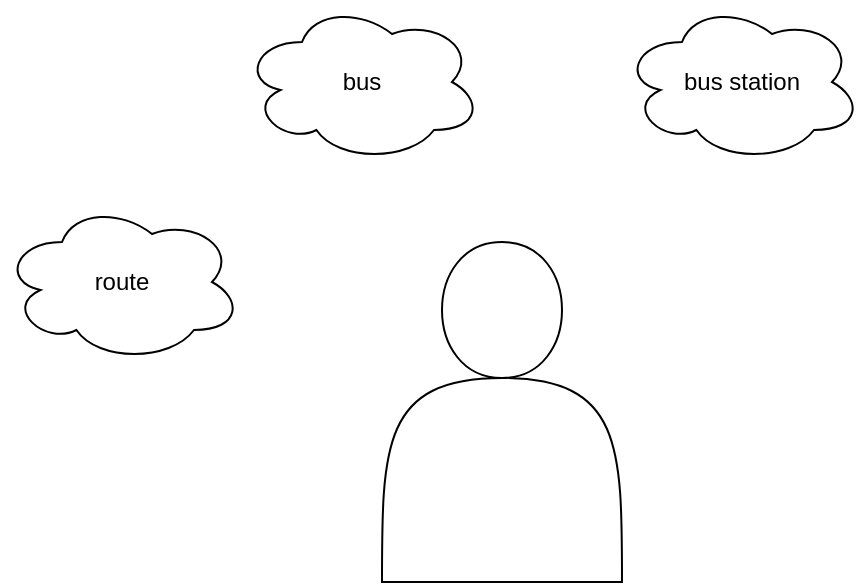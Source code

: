 <mxfile>
    <diagram id="aUmAUzeA06FB4q2Wfa_P" name="Step 1_Define the purpose">
        <mxGraphModel dx="1067" dy="729" grid="1" gridSize="10" guides="1" tooltips="1" connect="1" arrows="1" fold="1" page="1" pageScale="1" pageWidth="827" pageHeight="1169" math="0" shadow="0">
            <root>
                <mxCell id="0"/>
                <mxCell id="1" parent="0"/>
                <mxCell id="2" value="" style="shape=actor;whiteSpace=wrap;html=1;" parent="1" vertex="1">
                    <mxGeometry x="350" y="340" width="120" height="170" as="geometry"/>
                </mxCell>
                <mxCell id="3" value="route" style="ellipse;shape=cloud;whiteSpace=wrap;html=1;" parent="1" vertex="1">
                    <mxGeometry x="160" y="320" width="120" height="80" as="geometry"/>
                </mxCell>
                <mxCell id="5" value="bus station" style="ellipse;shape=cloud;whiteSpace=wrap;html=1;" parent="1" vertex="1">
                    <mxGeometry x="470" y="220" width="120" height="80" as="geometry"/>
                </mxCell>
                <mxCell id="6" value="bus" style="ellipse;shape=cloud;whiteSpace=wrap;html=1;" parent="1" vertex="1">
                    <mxGeometry x="280" y="220" width="120" height="80" as="geometry"/>
                </mxCell>
            </root>
        </mxGraphModel>
    </diagram>
    <diagram id="vXUb7djSmbwuvujvZtpR" name="Step 2_The ERM">
        <mxGraphModel dx="932" dy="567" grid="1" gridSize="10" guides="1" tooltips="1" connect="1" arrows="1" fold="1" page="1" pageScale="1" pageWidth="827" pageHeight="1169" math="0" shadow="0">
            <root>
                <mxCell id="XBzS4Srf7KFiKvB-mdMv-0"/>
                <mxCell id="XBzS4Srf7KFiKvB-mdMv-1" parent="XBzS4Srf7KFiKvB-mdMv-0"/>
                <mxCell id="7B3q_24nmYiT5QcvCkL6-20" style="edgeStyle=none;html=1;exitX=1;exitY=0.75;exitDx=0;exitDy=0;entryX=0;entryY=0.5;entryDx=0;entryDy=0;startArrow=ERone;startFill=0;endArrow=ERone;endFill=0;" edge="1" parent="XBzS4Srf7KFiKvB-mdMv-1" source="7B3q_24nmYiT5QcvCkL6-0" target="7B3q_24nmYiT5QcvCkL6-3">
                    <mxGeometry relative="1" as="geometry"/>
                </mxCell>
                <mxCell id="7B3q_24nmYiT5QcvCkL6-29" style="edgeStyle=none;html=1;exitX=0.5;exitY=1;exitDx=0;exitDy=0;entryX=0.5;entryY=0;entryDx=0;entryDy=0;startArrow=ERmany;startFill=0;endArrow=ERmany;endFill=0;" edge="1" parent="XBzS4Srf7KFiKvB-mdMv-1" source="7B3q_24nmYiT5QcvCkL6-0" target="7B3q_24nmYiT5QcvCkL6-2">
                    <mxGeometry relative="1" as="geometry"/>
                </mxCell>
                <mxCell id="7B3q_24nmYiT5QcvCkL6-0" value="bus" style="rounded=0;whiteSpace=wrap;html=1;" vertex="1" parent="XBzS4Srf7KFiKvB-mdMv-1">
                    <mxGeometry x="280" y="370" width="120" height="60" as="geometry"/>
                </mxCell>
                <mxCell id="7B3q_24nmYiT5QcvCkL6-24" style="edgeStyle=none;html=1;exitX=1;exitY=0;exitDx=0;exitDy=0;entryX=0.06;entryY=0.833;entryDx=0;entryDy=0;entryPerimeter=0;startArrow=ERmany;startFill=0;endArrow=ERmany;endFill=0;" edge="1" parent="XBzS4Srf7KFiKvB-mdMv-1" source="7B3q_24nmYiT5QcvCkL6-1" target="7B3q_24nmYiT5QcvCkL6-11">
                    <mxGeometry relative="1" as="geometry"/>
                </mxCell>
                <mxCell id="7B3q_24nmYiT5QcvCkL6-27" style="edgeStyle=none;html=1;exitX=0.5;exitY=1;exitDx=0;exitDy=0;entryX=0.5;entryY=0;entryDx=0;entryDy=0;startArrow=ERmany;startFill=0;endArrow=ERmany;endFill=0;" edge="1" parent="XBzS4Srf7KFiKvB-mdMv-1" source="7B3q_24nmYiT5QcvCkL6-1" target="7B3q_24nmYiT5QcvCkL6-15">
                    <mxGeometry relative="1" as="geometry"/>
                </mxCell>
                <mxCell id="7B3q_24nmYiT5QcvCkL6-1" value="route" style="rounded=0;whiteSpace=wrap;html=1;" vertex="1" parent="XBzS4Srf7KFiKvB-mdMv-1">
                    <mxGeometry x="280" y="110" width="120" height="60" as="geometry"/>
                </mxCell>
                <mxCell id="7B3q_24nmYiT5QcvCkL6-21" style="edgeStyle=none;html=1;exitX=1;exitY=0.75;exitDx=0;exitDy=0;startArrow=ERone;startFill=0;endArrow=ERone;endFill=0;" edge="1" parent="XBzS4Srf7KFiKvB-mdMv-1" source="7B3q_24nmYiT5QcvCkL6-2" target="7B3q_24nmYiT5QcvCkL6-13">
                    <mxGeometry relative="1" as="geometry"/>
                </mxCell>
                <mxCell id="7B3q_24nmYiT5QcvCkL6-22" style="edgeStyle=none;html=1;exitX=0;exitY=0.75;exitDx=0;exitDy=0;startArrow=ERone;startFill=0;endArrow=ERone;endFill=0;" edge="1" parent="XBzS4Srf7KFiKvB-mdMv-1" source="7B3q_24nmYiT5QcvCkL6-2" target="7B3q_24nmYiT5QcvCkL6-12">
                    <mxGeometry relative="1" as="geometry"/>
                </mxCell>
                <mxCell id="7B3q_24nmYiT5QcvCkL6-2" value="bus station" style="rounded=0;whiteSpace=wrap;html=1;" vertex="1" parent="XBzS4Srf7KFiKvB-mdMv-1">
                    <mxGeometry x="280" y="555" width="120" height="60" as="geometry"/>
                </mxCell>
                <mxCell id="7B3q_24nmYiT5QcvCkL6-3" value="driver" style="ellipse;whiteSpace=wrap;html=1;" vertex="1" parent="XBzS4Srf7KFiKvB-mdMv-1">
                    <mxGeometry x="480" y="410" width="120" height="80" as="geometry"/>
                </mxCell>
                <mxCell id="7B3q_24nmYiT5QcvCkL6-33" style="edgeStyle=none;html=1;exitX=0;exitY=0.5;exitDx=0;exitDy=0;entryX=1;entryY=0.25;entryDx=0;entryDy=0;startArrow=ERmany;startFill=0;endArrow=ERmany;endFill=0;" edge="1" parent="XBzS4Srf7KFiKvB-mdMv-1" source="7B3q_24nmYiT5QcvCkL6-4" target="7B3q_24nmYiT5QcvCkL6-0">
                    <mxGeometry relative="1" as="geometry"/>
                </mxCell>
                <mxCell id="7B3q_24nmYiT5QcvCkL6-4" value="capacity" style="ellipse;whiteSpace=wrap;html=1;" vertex="1" parent="XBzS4Srf7KFiKvB-mdMv-1">
                    <mxGeometry x="480" y="320" width="120" height="80" as="geometry"/>
                </mxCell>
                <mxCell id="7B3q_24nmYiT5QcvCkL6-31" style="edgeStyle=none;html=1;exitX=1;exitY=0.5;exitDx=0;exitDy=0;entryX=0;entryY=1;entryDx=0;entryDy=0;startArrow=ERmany;startFill=0;endArrow=ERmany;endFill=0;" edge="1" parent="XBzS4Srf7KFiKvB-mdMv-1" source="7B3q_24nmYiT5QcvCkL6-6" target="7B3q_24nmYiT5QcvCkL6-0">
                    <mxGeometry relative="1" as="geometry"/>
                </mxCell>
                <mxCell id="7B3q_24nmYiT5QcvCkL6-6" value="model" style="ellipse;whiteSpace=wrap;html=1;" vertex="1" parent="XBzS4Srf7KFiKvB-mdMv-1">
                    <mxGeometry x="110" y="410" width="120" height="80" as="geometry"/>
                </mxCell>
                <mxCell id="7B3q_24nmYiT5QcvCkL6-32" style="edgeStyle=none;html=1;exitX=1;exitY=0.5;exitDx=0;exitDy=0;entryX=-0.023;entryY=0.397;entryDx=0;entryDy=0;entryPerimeter=0;startArrow=ERmany;startFill=0;endArrow=ERmany;endFill=0;" edge="1" parent="XBzS4Srf7KFiKvB-mdMv-1" source="7B3q_24nmYiT5QcvCkL6-7" target="7B3q_24nmYiT5QcvCkL6-0">
                    <mxGeometry relative="1" as="geometry"/>
                </mxCell>
                <mxCell id="7B3q_24nmYiT5QcvCkL6-7" value="license plate number" style="ellipse;whiteSpace=wrap;html=1;" vertex="1" parent="XBzS4Srf7KFiKvB-mdMv-1">
                    <mxGeometry x="110" y="320" width="120" height="80" as="geometry"/>
                </mxCell>
                <mxCell id="7B3q_24nmYiT5QcvCkL6-18" style="edgeStyle=none;html=1;exitX=1;exitY=0.5;exitDx=0;exitDy=0;entryX=0;entryY=0.5;entryDx=0;entryDy=0;endArrow=ERone;endFill=0;startArrow=ERone;startFill=0;" edge="1" parent="XBzS4Srf7KFiKvB-mdMv-1" source="7B3q_24nmYiT5QcvCkL6-8" target="7B3q_24nmYiT5QcvCkL6-1">
                    <mxGeometry relative="1" as="geometry"/>
                </mxCell>
                <mxCell id="7B3q_24nmYiT5QcvCkL6-8" value="code" style="ellipse;whiteSpace=wrap;html=1;" vertex="1" parent="XBzS4Srf7KFiKvB-mdMv-1">
                    <mxGeometry x="110" y="80" width="120" height="80" as="geometry"/>
                </mxCell>
                <mxCell id="7B3q_24nmYiT5QcvCkL6-23" style="edgeStyle=none;html=1;exitX=0;exitY=0.5;exitDx=0;exitDy=0;entryX=1;entryY=0.25;entryDx=0;entryDy=0;startArrow=ERmany;startFill=0;endArrow=ERmany;endFill=0;" edge="1" parent="XBzS4Srf7KFiKvB-mdMv-1" source="7B3q_24nmYiT5QcvCkL6-9" target="7B3q_24nmYiT5QcvCkL6-1">
                    <mxGeometry relative="1" as="geometry"/>
                </mxCell>
                <mxCell id="7B3q_24nmYiT5QcvCkL6-9" value="distance" style="ellipse;whiteSpace=wrap;html=1;" vertex="1" parent="XBzS4Srf7KFiKvB-mdMv-1">
                    <mxGeometry x="450" y="80" width="120" height="80" as="geometry"/>
                </mxCell>
                <mxCell id="7B3q_24nmYiT5QcvCkL6-26" style="edgeStyle=none;html=1;exitX=1;exitY=1;exitDx=0;exitDy=0;entryX=0.017;entryY=0.117;entryDx=0;entryDy=0;entryPerimeter=0;startArrow=ERmany;startFill=0;endArrow=ERmany;endFill=0;" edge="1" parent="XBzS4Srf7KFiKvB-mdMv-1" source="7B3q_24nmYiT5QcvCkL6-10" target="7B3q_24nmYiT5QcvCkL6-1">
                    <mxGeometry relative="1" as="geometry"/>
                </mxCell>
                <mxCell id="7B3q_24nmYiT5QcvCkL6-10" value="source" style="ellipse;whiteSpace=wrap;html=1;" vertex="1" parent="XBzS4Srf7KFiKvB-mdMv-1">
                    <mxGeometry x="110" width="120" height="80" as="geometry"/>
                </mxCell>
                <mxCell id="7B3q_24nmYiT5QcvCkL6-11" value="destinacion" style="ellipse;whiteSpace=wrap;html=1;" vertex="1" parent="XBzS4Srf7KFiKvB-mdMv-1">
                    <mxGeometry x="450" width="120" height="80" as="geometry"/>
                </mxCell>
                <mxCell id="7B3q_24nmYiT5QcvCkL6-12" value="address" style="ellipse;whiteSpace=wrap;html=1;" vertex="1" parent="XBzS4Srf7KFiKvB-mdMv-1">
                    <mxGeometry x="110" y="610" width="120" height="80" as="geometry"/>
                </mxCell>
                <mxCell id="7B3q_24nmYiT5QcvCkL6-13" value="telephone" style="ellipse;whiteSpace=wrap;html=1;" vertex="1" parent="XBzS4Srf7KFiKvB-mdMv-1">
                    <mxGeometry x="450" y="610" width="120" height="80" as="geometry"/>
                </mxCell>
                <mxCell id="7B3q_24nmYiT5QcvCkL6-30" style="edgeStyle=none;html=1;exitX=1;exitY=0.5;exitDx=0;exitDy=0;entryX=0;entryY=0.5;entryDx=0;entryDy=0;startArrow=ERmany;startFill=0;endArrow=ERmany;endFill=0;" edge="1" parent="XBzS4Srf7KFiKvB-mdMv-1" source="7B3q_24nmYiT5QcvCkL6-14" target="7B3q_24nmYiT5QcvCkL6-2">
                    <mxGeometry relative="1" as="geometry"/>
                </mxCell>
                <mxCell id="7B3q_24nmYiT5QcvCkL6-14" value="city" style="ellipse;whiteSpace=wrap;html=1;" vertex="1" parent="XBzS4Srf7KFiKvB-mdMv-1">
                    <mxGeometry x="110" y="530" width="120" height="80" as="geometry"/>
                </mxCell>
                <mxCell id="7B3q_24nmYiT5QcvCkL6-19" style="edgeStyle=none;html=1;exitX=0;exitY=0.5;exitDx=0;exitDy=0;entryX=1;entryY=0.5;entryDx=0;entryDy=0;startArrow=ERone;startFill=0;endArrow=ERone;endFill=0;" edge="1" parent="XBzS4Srf7KFiKvB-mdMv-1" source="7B3q_24nmYiT5QcvCkL6-15" target="7B3q_24nmYiT5QcvCkL6-16">
                    <mxGeometry relative="1" as="geometry"/>
                </mxCell>
                <mxCell id="7B3q_24nmYiT5QcvCkL6-28" style="edgeStyle=none;html=1;exitX=0.5;exitY=1;exitDx=0;exitDy=0;entryX=0.5;entryY=0;entryDx=0;entryDy=0;startArrow=ERmany;startFill=0;endArrow=ERmany;endFill=0;" edge="1" parent="XBzS4Srf7KFiKvB-mdMv-1" source="7B3q_24nmYiT5QcvCkL6-15" target="7B3q_24nmYiT5QcvCkL6-0">
                    <mxGeometry relative="1" as="geometry"/>
                </mxCell>
                <mxCell id="7B3q_24nmYiT5QcvCkL6-15" value="order" style="rhombus;whiteSpace=wrap;html=1;" vertex="1" parent="XBzS4Srf7KFiKvB-mdMv-1">
                    <mxGeometry x="300" y="200" width="80" height="80" as="geometry"/>
                </mxCell>
                <mxCell id="7B3q_24nmYiT5QcvCkL6-16" value="order_id" style="ellipse;whiteSpace=wrap;html=1;" vertex="1" parent="XBzS4Srf7KFiKvB-mdMv-1">
                    <mxGeometry x="125" y="200" width="120" height="80" as="geometry"/>
                </mxCell>
                <mxCell id="7B3q_24nmYiT5QcvCkL6-25" style="edgeStyle=none;html=1;exitX=0.5;exitY=1;exitDx=0;exitDy=0;entryX=0.5;entryY=0;entryDx=0;entryDy=0;startArrow=ERmany;startFill=0;endArrow=ERmany;endFill=0;" edge="1" parent="XBzS4Srf7KFiKvB-mdMv-1" source="7B3q_24nmYiT5QcvCkL6-17" target="7B3q_24nmYiT5QcvCkL6-1">
                    <mxGeometry relative="1" as="geometry"/>
                </mxCell>
                <mxCell id="7B3q_24nmYiT5QcvCkL6-17" value="stops" style="ellipse;whiteSpace=wrap;html=1;" vertex="1" parent="XBzS4Srf7KFiKvB-mdMv-1">
                    <mxGeometry x="280" width="120" height="80" as="geometry"/>
                </mxCell>
            </root>
        </mxGraphModel>
    </diagram>
    <diagram id="H8Y0e3mvBCEbA6ifiNL9" name="Step 3_UML">
        <mxGraphModel dx="1156" dy="729" grid="1" gridSize="10" guides="1" tooltips="1" connect="1" arrows="1" fold="1" page="1" pageScale="1" pageWidth="827" pageHeight="1169" math="0" shadow="0">
            <root>
                <mxCell id="gk5VRKvDB_yL7u87-SrX-0"/>
                <mxCell id="gk5VRKvDB_yL7u87-SrX-1" parent="gk5VRKvDB_yL7u87-SrX-0"/>
                <mxCell id="0RqENkZIASMJS9OdIU78-22" value="Route" style="swimlane;fontStyle=0;childLayout=stackLayout;horizontal=1;startSize=26;fillColor=none;horizontalStack=0;resizeParent=1;resizeParentMax=0;resizeLast=0;collapsible=1;marginBottom=0;" parent="gk5VRKvDB_yL7u87-SrX-1" vertex="1">
                    <mxGeometry x="80" y="120" width="140" height="156" as="geometry"/>
                </mxCell>
                <mxCell id="0RqENkZIASMJS9OdIU78-23" value="Route_id: int" style="text;strokeColor=#3A5431;fillColor=#6d8764;align=left;verticalAlign=top;spacingLeft=4;spacingRight=4;overflow=hidden;rotatable=0;points=[[0,0.5],[1,0.5]];portConstraint=eastwest;fontStyle=0;fontColor=#ffffff;" parent="0RqENkZIASMJS9OdIU78-22" vertex="1">
                    <mxGeometry y="26" width="140" height="26" as="geometry"/>
                </mxCell>
                <mxCell id="0RqENkZIASMJS9OdIU78-24" value="Source: string" style="text;strokeColor=none;fillColor=none;align=left;verticalAlign=top;spacingLeft=4;spacingRight=4;overflow=hidden;rotatable=0;points=[[0,0.5],[1,0.5]];portConstraint=eastwest;" parent="0RqENkZIASMJS9OdIU78-22" vertex="1">
                    <mxGeometry y="52" width="140" height="26" as="geometry"/>
                </mxCell>
                <mxCell id="0RqENkZIASMJS9OdIU78-25" value="Destination: string" style="text;strokeColor=none;fillColor=none;align=left;verticalAlign=top;spacingLeft=4;spacingRight=4;overflow=hidden;rotatable=0;points=[[0,0.5],[1,0.5]];portConstraint=eastwest;" parent="0RqENkZIASMJS9OdIU78-22" vertex="1">
                    <mxGeometry y="78" width="140" height="26" as="geometry"/>
                </mxCell>
                <mxCell id="0RqENkZIASMJS9OdIU78-26" value="Stops: int" style="text;strokeColor=none;fillColor=none;align=left;verticalAlign=top;spacingLeft=4;spacingRight=4;overflow=hidden;rotatable=0;points=[[0,0.5],[1,0.5]];portConstraint=eastwest;" parent="0RqENkZIASMJS9OdIU78-22" vertex="1">
                    <mxGeometry y="104" width="140" height="26" as="geometry"/>
                </mxCell>
                <mxCell id="0RqENkZIASMJS9OdIU78-27" value="Distance: int" style="text;strokeColor=none;fillColor=none;align=left;verticalAlign=top;spacingLeft=4;spacingRight=4;overflow=hidden;rotatable=0;points=[[0,0.5],[1,0.5]];portConstraint=eastwest;" parent="0RqENkZIASMJS9OdIU78-22" vertex="1">
                    <mxGeometry y="130" width="140" height="26" as="geometry"/>
                </mxCell>
                <mxCell id="NQGbUY0xbEWq4rEA0nAo-0" value="Bus_station" style="swimlane;fontStyle=0;childLayout=stackLayout;horizontal=1;startSize=26;fillColor=none;horizontalStack=0;resizeParent=1;resizeParentMax=0;resizeLast=0;collapsible=1;marginBottom=0;" parent="gk5VRKvDB_yL7u87-SrX-1" vertex="1">
                    <mxGeometry x="470" y="120" width="140" height="156" as="geometry"/>
                </mxCell>
                <mxCell id="NQGbUY0xbEWq4rEA0nAo-1" value="Station_id: int" style="text;strokeColor=#3A5431;fillColor=#6d8764;align=left;verticalAlign=top;spacingLeft=4;spacingRight=4;overflow=hidden;rotatable=0;points=[[0,0.5],[1,0.5]];portConstraint=eastwest;fontStyle=0;fontColor=#ffffff;" parent="NQGbUY0xbEWq4rEA0nAo-0" vertex="1">
                    <mxGeometry y="26" width="140" height="26" as="geometry"/>
                </mxCell>
                <mxCell id="NQGbUY0xbEWq4rEA0nAo-2" value="Address: string" style="text;strokeColor=none;fillColor=none;align=left;verticalAlign=top;spacingLeft=4;spacingRight=4;overflow=hidden;rotatable=0;points=[[0,0.5],[1,0.5]];portConstraint=eastwest;" parent="NQGbUY0xbEWq4rEA0nAo-0" vertex="1">
                    <mxGeometry y="52" width="140" height="26" as="geometry"/>
                </mxCell>
                <mxCell id="NQGbUY0xbEWq4rEA0nAo-3" value="City: string" style="text;strokeColor=none;fillColor=none;align=left;verticalAlign=top;spacingLeft=4;spacingRight=4;overflow=hidden;rotatable=0;points=[[0,0.5],[1,0.5]];portConstraint=eastwest;" parent="NQGbUY0xbEWq4rEA0nAo-0" vertex="1">
                    <mxGeometry y="78" width="140" height="26" as="geometry"/>
                </mxCell>
                <mxCell id="NQGbUY0xbEWq4rEA0nAo-4" value="Telephone: int" style="text;strokeColor=none;fillColor=none;align=left;verticalAlign=top;spacingLeft=4;spacingRight=4;overflow=hidden;rotatable=0;points=[[0,0.5],[1,0.5]];portConstraint=eastwest;" parent="NQGbUY0xbEWq4rEA0nAo-0" vertex="1">
                    <mxGeometry y="104" width="140" height="26" as="geometry"/>
                </mxCell>
                <mxCell id="NQGbUY0xbEWq4rEA0nAo-5" value="Distance: int" style="text;strokeColor=none;fillColor=none;align=left;verticalAlign=top;spacingLeft=4;spacingRight=4;overflow=hidden;rotatable=0;points=[[0,0.5],[1,0.5]];portConstraint=eastwest;" parent="NQGbUY0xbEWq4rEA0nAo-0" vertex="1">
                    <mxGeometry y="130" width="140" height="26" as="geometry"/>
                </mxCell>
                <mxCell id="NQGbUY0xbEWq4rEA0nAo-12" value="Bus" style="swimlane;fontStyle=0;childLayout=stackLayout;horizontal=1;startSize=26;fillColor=none;horizontalStack=0;resizeParent=1;resizeParentMax=0;resizeLast=0;collapsible=1;marginBottom=0;" parent="gk5VRKvDB_yL7u87-SrX-1" vertex="1">
                    <mxGeometry x="274" y="120" width="140" height="156" as="geometry"/>
                </mxCell>
                <mxCell id="NQGbUY0xbEWq4rEA0nAo-13" value="Bus_id: int" style="text;strokeColor=#3A5431;fillColor=#6d8764;align=left;verticalAlign=top;spacingLeft=4;spacingRight=4;overflow=hidden;rotatable=0;points=[[0,0.5],[1,0.5]];portConstraint=eastwest;fontStyle=0;fontColor=#ffffff;" parent="NQGbUY0xbEWq4rEA0nAo-12" vertex="1">
                    <mxGeometry y="26" width="140" height="26" as="geometry"/>
                </mxCell>
                <mxCell id="NQGbUY0xbEWq4rEA0nAo-14" value="Model: string" style="text;strokeColor=none;fillColor=none;align=left;verticalAlign=top;spacingLeft=4;spacingRight=4;overflow=hidden;rotatable=0;points=[[0,0.5],[1,0.5]];portConstraint=eastwest;" parent="NQGbUY0xbEWq4rEA0nAo-12" vertex="1">
                    <mxGeometry y="52" width="140" height="26" as="geometry"/>
                </mxCell>
                <mxCell id="NQGbUY0xbEWq4rEA0nAo-15" value="Plate_number: string" style="text;strokeColor=none;fillColor=none;align=left;verticalAlign=top;spacingLeft=4;spacingRight=4;overflow=hidden;rotatable=0;points=[[0,0.5],[1,0.5]];portConstraint=eastwest;" parent="NQGbUY0xbEWq4rEA0nAo-12" vertex="1">
                    <mxGeometry y="78" width="140" height="26" as="geometry"/>
                </mxCell>
                <mxCell id="NQGbUY0xbEWq4rEA0nAo-16" value="Driver: string" style="text;strokeColor=none;fillColor=none;align=left;verticalAlign=top;spacingLeft=4;spacingRight=4;overflow=hidden;rotatable=0;points=[[0,0.5],[1,0.5]];portConstraint=eastwest;" parent="NQGbUY0xbEWq4rEA0nAo-12" vertex="1">
                    <mxGeometry y="104" width="140" height="26" as="geometry"/>
                </mxCell>
                <mxCell id="NQGbUY0xbEWq4rEA0nAo-17" value="Capasity: int" style="text;strokeColor=none;fillColor=none;align=left;verticalAlign=top;spacingLeft=4;spacingRight=4;overflow=hidden;rotatable=0;points=[[0,0.5],[1,0.5]];portConstraint=eastwest;" parent="NQGbUY0xbEWq4rEA0nAo-12" vertex="1">
                    <mxGeometry y="130" width="140" height="26" as="geometry"/>
                </mxCell>
                <mxCell id="ufgJvvEt0yKbgxB_Kvxs-0" style="edgeStyle=none;html=1;exitX=0;exitY=0.5;exitDx=0;exitDy=0;entryX=1;entryY=0.5;entryDx=0;entryDy=0;startArrow=ERmany;startFill=0;endArrow=ERmany;endFill=0;" parent="gk5VRKvDB_yL7u87-SrX-1" source="NQGbUY0xbEWq4rEA0nAo-15" target="0RqENkZIASMJS9OdIU78-25" edge="1">
                    <mxGeometry relative="1" as="geometry"/>
                </mxCell>
                <mxCell id="ufgJvvEt0yKbgxB_Kvxs-1" style="edgeStyle=none;html=1;exitX=1;exitY=0.5;exitDx=0;exitDy=0;entryX=0;entryY=0.5;entryDx=0;entryDy=0;startArrow=ERmany;startFill=0;endArrow=ERmany;endFill=0;" parent="gk5VRKvDB_yL7u87-SrX-1" source="NQGbUY0xbEWq4rEA0nAo-15" target="NQGbUY0xbEWq4rEA0nAo-3" edge="1">
                    <mxGeometry relative="1" as="geometry"/>
                </mxCell>
            </root>
        </mxGraphModel>
    </diagram>
    <diagram id="vhP5kCwd72UqbudAcEcc" name="Step 4_Norm">
        <mxGraphModel dx="1067" dy="729" grid="1" gridSize="10" guides="1" tooltips="1" connect="1" arrows="1" fold="1" page="1" pageScale="1" pageWidth="827" pageHeight="1169" math="0" shadow="0">
            <root>
                <mxCell id="coXCchY4aqqs_4JRTBcN-0"/>
                <mxCell id="coXCchY4aqqs_4JRTBcN-1" parent="coXCchY4aqqs_4JRTBcN-0"/>
                <mxCell id="coXCchY4aqqs_4JRTBcN-2" value="Route" style="swimlane;fontStyle=0;childLayout=stackLayout;horizontal=1;startSize=26;fillColor=none;horizontalStack=0;resizeParent=1;resizeParentMax=0;resizeLast=0;collapsible=1;marginBottom=0;" parent="coXCchY4aqqs_4JRTBcN-1" vertex="1">
                    <mxGeometry x="390" y="100" width="140" height="156" as="geometry"/>
                </mxCell>
                <mxCell id="coXCchY4aqqs_4JRTBcN-3" value="Route_id: int" style="text;strokeColor=#3A5431;fillColor=#6d8764;align=left;verticalAlign=top;spacingLeft=4;spacingRight=4;overflow=hidden;rotatable=0;points=[[0,0.5],[1,0.5]];portConstraint=eastwest;fontStyle=0;fontColor=#ffffff;" parent="coXCchY4aqqs_4JRTBcN-2" vertex="1">
                    <mxGeometry y="26" width="140" height="26" as="geometry"/>
                </mxCell>
                <mxCell id="coXCchY4aqqs_4JRTBcN-4" value="Source: string" style="text;strokeColor=none;fillColor=none;align=left;verticalAlign=top;spacingLeft=4;spacingRight=4;overflow=hidden;rotatable=0;points=[[0,0.5],[1,0.5]];portConstraint=eastwest;" parent="coXCchY4aqqs_4JRTBcN-2" vertex="1">
                    <mxGeometry y="52" width="140" height="26" as="geometry"/>
                </mxCell>
                <mxCell id="coXCchY4aqqs_4JRTBcN-5" value="Destination: string" style="text;strokeColor=none;fillColor=none;align=left;verticalAlign=top;spacingLeft=4;spacingRight=4;overflow=hidden;rotatable=0;points=[[0,0.5],[1,0.5]];portConstraint=eastwest;" parent="coXCchY4aqqs_4JRTBcN-2" vertex="1">
                    <mxGeometry y="78" width="140" height="26" as="geometry"/>
                </mxCell>
                <mxCell id="coXCchY4aqqs_4JRTBcN-7" value="Distance: int" style="text;strokeColor=none;fillColor=none;align=left;verticalAlign=top;spacingLeft=4;spacingRight=4;overflow=hidden;rotatable=0;points=[[0,0.5],[1,0.5]];portConstraint=eastwest;" parent="coXCchY4aqqs_4JRTBcN-2" vertex="1">
                    <mxGeometry y="104" width="140" height="26" as="geometry"/>
                </mxCell>
                <mxCell id="cWfBcGg5_jq4tECp52i5-14" value="fk_bus_station: int" style="text;strokeColor=#314354;fillColor=#647687;align=left;verticalAlign=top;spacingLeft=4;spacingRight=4;overflow=hidden;rotatable=0;points=[[0,0.5],[1,0.5]];portConstraint=eastwest;fontColor=#ffffff;" parent="coXCchY4aqqs_4JRTBcN-2" vertex="1">
                    <mxGeometry y="130" width="140" height="26" as="geometry"/>
                </mxCell>
                <mxCell id="coXCchY4aqqs_4JRTBcN-8" value="Bus_station" style="swimlane;fontStyle=0;childLayout=stackLayout;horizontal=1;startSize=26;fillColor=none;horizontalStack=0;resizeParent=1;resizeParentMax=0;resizeLast=0;collapsible=1;marginBottom=0;" parent="coXCchY4aqqs_4JRTBcN-1" vertex="1">
                    <mxGeometry x="570" y="110" width="140" height="130" as="geometry"/>
                </mxCell>
                <mxCell id="coXCchY4aqqs_4JRTBcN-9" value="Station_id: int" style="text;strokeColor=#3A5431;fillColor=#6d8764;align=left;verticalAlign=top;spacingLeft=4;spacingRight=4;overflow=hidden;rotatable=0;points=[[0,0.5],[1,0.5]];portConstraint=eastwest;fontStyle=0;fontColor=#ffffff;" parent="coXCchY4aqqs_4JRTBcN-8" vertex="1">
                    <mxGeometry y="26" width="140" height="26" as="geometry"/>
                </mxCell>
                <mxCell id="coXCchY4aqqs_4JRTBcN-10" value="Address: string" style="text;strokeColor=none;fillColor=none;align=left;verticalAlign=top;spacingLeft=4;spacingRight=4;overflow=hidden;rotatable=0;points=[[0,0.5],[1,0.5]];portConstraint=eastwest;" parent="coXCchY4aqqs_4JRTBcN-8" vertex="1">
                    <mxGeometry y="52" width="140" height="26" as="geometry"/>
                </mxCell>
                <mxCell id="coXCchY4aqqs_4JRTBcN-12" value="Telephone: int" style="text;strokeColor=none;fillColor=none;align=left;verticalAlign=top;spacingLeft=4;spacingRight=4;overflow=hidden;rotatable=0;points=[[0,0.5],[1,0.5]];portConstraint=eastwest;" parent="coXCchY4aqqs_4JRTBcN-8" vertex="1">
                    <mxGeometry y="78" width="140" height="26" as="geometry"/>
                </mxCell>
                <mxCell id="cWfBcGg5_jq4tECp52i5-61" value="fk_order: int" style="text;strokeColor=none;fillColor=none;align=left;verticalAlign=top;spacingLeft=4;spacingRight=4;overflow=hidden;rotatable=0;points=[[0,0.5],[1,0.5]];portConstraint=eastwest;" parent="coXCchY4aqqs_4JRTBcN-8" vertex="1">
                    <mxGeometry y="104" width="140" height="26" as="geometry"/>
                </mxCell>
                <mxCell id="cWfBcGg5_jq4tECp52i5-49" style="edgeStyle=orthogonalEdgeStyle;html=1;exitX=1;exitY=0.25;exitDx=0;exitDy=0;entryX=0;entryY=0.5;entryDx=0;entryDy=0;startArrow=ERone;startFill=0;endArrow=ERone;endFill=0;" parent="coXCchY4aqqs_4JRTBcN-1" source="coXCchY4aqqs_4JRTBcN-14" target="cWfBcGg5_jq4tECp52i5-41" edge="1">
                    <mxGeometry relative="1" as="geometry"/>
                </mxCell>
                <mxCell id="coXCchY4aqqs_4JRTBcN-14" value="Bus" style="swimlane;fontStyle=0;childLayout=stackLayout;horizontal=1;startSize=26;fillColor=none;horizontalStack=0;resizeParent=1;resizeParentMax=0;resizeLast=0;collapsible=1;marginBottom=0;" parent="coXCchY4aqqs_4JRTBcN-1" vertex="1">
                    <mxGeometry x="80" y="280" width="140" height="156" as="geometry"/>
                </mxCell>
                <mxCell id="coXCchY4aqqs_4JRTBcN-15" value="Bus_id: int" style="text;strokeColor=#3A5431;fillColor=#6d8764;align=left;verticalAlign=top;spacingLeft=4;spacingRight=4;overflow=hidden;rotatable=0;points=[[0,0.5],[1,0.5]];portConstraint=eastwest;fontStyle=0;fontColor=#ffffff;" parent="coXCchY4aqqs_4JRTBcN-14" vertex="1">
                    <mxGeometry y="26" width="140" height="26" as="geometry"/>
                </mxCell>
                <mxCell id="coXCchY4aqqs_4JRTBcN-16" value="Model: string" style="text;strokeColor=none;fillColor=none;align=left;verticalAlign=top;spacingLeft=4;spacingRight=4;overflow=hidden;rotatable=0;points=[[0,0.5],[1,0.5]];portConstraint=eastwest;" parent="coXCchY4aqqs_4JRTBcN-14" vertex="1">
                    <mxGeometry y="52" width="140" height="26" as="geometry"/>
                </mxCell>
                <mxCell id="coXCchY4aqqs_4JRTBcN-17" value="Plate_number: string" style="text;strokeColor=none;fillColor=none;align=left;verticalAlign=top;spacingLeft=4;spacingRight=4;overflow=hidden;rotatable=0;points=[[0,0.5],[1,0.5]];portConstraint=eastwest;" parent="coXCchY4aqqs_4JRTBcN-14" vertex="1">
                    <mxGeometry y="78" width="140" height="26" as="geometry"/>
                </mxCell>
                <mxCell id="coXCchY4aqqs_4JRTBcN-19" value="Capasity: int" style="text;strokeColor=none;fillColor=none;align=left;verticalAlign=top;spacingLeft=4;spacingRight=4;overflow=hidden;rotatable=0;points=[[0,0.5],[1,0.5]];portConstraint=eastwest;" parent="coXCchY4aqqs_4JRTBcN-14" vertex="1">
                    <mxGeometry y="104" width="140" height="26" as="geometry"/>
                </mxCell>
                <mxCell id="coXCchY4aqqs_4JRTBcN-18" value="fk_driver: int" style="text;strokeColor=#314354;fillColor=#647687;align=left;verticalAlign=top;spacingLeft=4;spacingRight=4;overflow=hidden;rotatable=0;points=[[0,0.5],[1,0.5]];portConstraint=eastwest;fontColor=#ffffff;" parent="coXCchY4aqqs_4JRTBcN-14" vertex="1">
                    <mxGeometry y="130" width="140" height="26" as="geometry"/>
                </mxCell>
                <mxCell id="cWfBcGg5_jq4tECp52i5-0" value="Driver" style="swimlane;fontStyle=0;childLayout=stackLayout;horizontal=1;startSize=26;fillColor=none;horizontalStack=0;resizeParent=1;resizeParentMax=0;resizeLast=0;collapsible=1;marginBottom=0;" parent="coXCchY4aqqs_4JRTBcN-1" vertex="1">
                    <mxGeometry x="80" y="520" width="140" height="130" as="geometry"/>
                </mxCell>
                <mxCell id="cWfBcGg5_jq4tECp52i5-1" value="Driver_id: int" style="text;strokeColor=#3A5431;fillColor=#6d8764;align=left;verticalAlign=top;spacingLeft=4;spacingRight=4;overflow=hidden;rotatable=0;points=[[0,0.5],[1,0.5]];portConstraint=eastwest;fontStyle=0;fontColor=#ffffff;" parent="cWfBcGg5_jq4tECp52i5-0" vertex="1">
                    <mxGeometry y="26" width="140" height="26" as="geometry"/>
                </mxCell>
                <mxCell id="cWfBcGg5_jq4tECp52i5-2" value="lName: string" style="text;strokeColor=none;fillColor=none;align=left;verticalAlign=top;spacingLeft=4;spacingRight=4;overflow=hidden;rotatable=0;points=[[0,0.5],[1,0.5]];portConstraint=eastwest;" parent="cWfBcGg5_jq4tECp52i5-0" vertex="1">
                    <mxGeometry y="52" width="140" height="26" as="geometry"/>
                </mxCell>
                <mxCell id="cWfBcGg5_jq4tECp52i5-6" value="fName: string" style="text;strokeColor=none;fillColor=none;align=left;verticalAlign=top;spacingLeft=4;spacingRight=4;overflow=hidden;rotatable=0;points=[[0,0.5],[1,0.5]];portConstraint=eastwest;" parent="cWfBcGg5_jq4tECp52i5-0" vertex="1">
                    <mxGeometry y="78" width="140" height="26" as="geometry"/>
                </mxCell>
                <mxCell id="cWfBcGg5_jq4tECp52i5-4" value="address: string" style="text;strokeColor=none;fillColor=none;align=left;verticalAlign=top;spacingLeft=4;spacingRight=4;overflow=hidden;rotatable=0;points=[[0,0.5],[1,0.5]];portConstraint=eastwest;" parent="cWfBcGg5_jq4tECp52i5-0" vertex="1">
                    <mxGeometry y="104" width="140" height="26" as="geometry"/>
                </mxCell>
                <mxCell id="cWfBcGg5_jq4tECp52i5-15" value="Bus Model" style="swimlane;fontStyle=0;childLayout=stackLayout;horizontal=1;startSize=26;fillColor=none;horizontalStack=0;resizeParent=1;resizeParentMax=0;resizeLast=0;collapsible=1;marginBottom=0;" parent="coXCchY4aqqs_4JRTBcN-1" vertex="1">
                    <mxGeometry x="170" y="139" width="140" height="78" as="geometry"/>
                </mxCell>
                <mxCell id="cWfBcGg5_jq4tECp52i5-16" value="Bus__model_id: int" style="text;strokeColor=#3A5431;fillColor=#6d8764;align=left;verticalAlign=top;spacingLeft=4;spacingRight=4;overflow=hidden;rotatable=0;points=[[0,0.5],[1,0.5]];portConstraint=eastwest;fontStyle=0;fontColor=#ffffff;" parent="cWfBcGg5_jq4tECp52i5-15" vertex="1">
                    <mxGeometry y="26" width="140" height="26" as="geometry"/>
                </mxCell>
                <mxCell id="cWfBcGg5_jq4tECp52i5-17" value="Model_brand: string" style="text;strokeColor=none;fillColor=none;align=left;verticalAlign=top;spacingLeft=4;spacingRight=4;overflow=hidden;rotatable=0;points=[[0,0.5],[1,0.5]];portConstraint=eastwest;" parent="cWfBcGg5_jq4tECp52i5-15" vertex="1">
                    <mxGeometry y="52" width="140" height="26" as="geometry"/>
                </mxCell>
                <mxCell id="cWfBcGg5_jq4tECp52i5-24" style="edgeStyle=orthogonalEdgeStyle;html=1;exitX=1;exitY=0.5;exitDx=0;exitDy=0;entryX=0;entryY=0.5;entryDx=0;entryDy=0;startArrow=ERone;startFill=0;endArrow=ERone;endFill=0;" parent="coXCchY4aqqs_4JRTBcN-1" source="cWfBcGg5_jq4tECp52i5-14" target="coXCchY4aqqs_4JRTBcN-9" edge="1">
                    <mxGeometry relative="1" as="geometry"/>
                </mxCell>
                <mxCell id="cWfBcGg5_jq4tECp52i5-26" value="Stops" style="swimlane;fontStyle=0;childLayout=stackLayout;horizontal=1;startSize=26;fillColor=none;horizontalStack=0;resizeParent=1;resizeParentMax=0;resizeLast=0;collapsible=1;marginBottom=0;" parent="coXCchY4aqqs_4JRTBcN-1" vertex="1">
                    <mxGeometry x="490" y="481" width="140" height="78" as="geometry"/>
                </mxCell>
                <mxCell id="cWfBcGg5_jq4tECp52i5-27" value="Stop_id: int" style="text;strokeColor=#3A5431;fillColor=#6d8764;align=left;verticalAlign=top;spacingLeft=4;spacingRight=4;overflow=hidden;rotatable=0;points=[[0,0.5],[1,0.5]];portConstraint=eastwest;fontStyle=0;fontColor=#ffffff;" parent="cWfBcGg5_jq4tECp52i5-26" vertex="1">
                    <mxGeometry y="26" width="140" height="26" as="geometry"/>
                </mxCell>
                <mxCell id="cWfBcGg5_jq4tECp52i5-28" value="address: string" style="text;strokeColor=none;fillColor=none;align=left;verticalAlign=top;spacingLeft=4;spacingRight=4;overflow=hidden;rotatable=0;points=[[0,0.5],[1,0.5]];portConstraint=eastwest;" parent="cWfBcGg5_jq4tECp52i5-26" vertex="1">
                    <mxGeometry y="52" width="140" height="26" as="geometry"/>
                </mxCell>
                <mxCell id="cWfBcGg5_jq4tECp52i5-41" value="Mapping" style="swimlane;fontStyle=0;childLayout=stackLayout;horizontal=1;startSize=26;fillColor=none;horizontalStack=0;resizeParent=1;resizeParentMax=0;resizeLast=0;collapsible=1;marginBottom=0;" parent="coXCchY4aqqs_4JRTBcN-1" vertex="1">
                    <mxGeometry x="290" y="436" width="140" height="130" as="geometry"/>
                </mxCell>
                <mxCell id="cWfBcGg5_jq4tECp52i5-35" value="fk_order: int" style="text;strokeColor=#314354;fillColor=#647687;align=left;verticalAlign=top;spacingLeft=4;spacingRight=4;overflow=hidden;rotatable=0;points=[[0,0.5],[1,0.5]];portConstraint=eastwest;fontColor=#ffffff;" parent="cWfBcGg5_jq4tECp52i5-41" vertex="1">
                    <mxGeometry y="26" width="140" height="26" as="geometry"/>
                </mxCell>
                <mxCell id="cWfBcGg5_jq4tECp52i5-13" value="fk_bus: int" style="text;strokeColor=#314354;fillColor=#647687;align=left;verticalAlign=top;spacingLeft=4;spacingRight=4;overflow=hidden;rotatable=0;points=[[0,0.5],[1,0.5]];portConstraint=eastwest;fontColor=#ffffff;" parent="cWfBcGg5_jq4tECp52i5-41" vertex="1">
                    <mxGeometry y="52" width="140" height="26" as="geometry"/>
                </mxCell>
                <mxCell id="cWfBcGg5_jq4tECp52i5-11" value="fk_route: int" style="text;strokeColor=#314354;fillColor=#647687;align=left;verticalAlign=top;spacingLeft=4;spacingRight=4;overflow=hidden;rotatable=0;points=[[0,0.5],[1,0.5]];portConstraint=eastwest;fontColor=#ffffff;" parent="cWfBcGg5_jq4tECp52i5-41" vertex="1">
                    <mxGeometry y="78" width="140" height="26" as="geometry"/>
                </mxCell>
                <mxCell id="coXCchY4aqqs_4JRTBcN-6" value="fk_stop: int" style="text;strokeColor=#314354;fillColor=#647687;align=left;verticalAlign=top;spacingLeft=4;spacingRight=4;overflow=hidden;rotatable=0;points=[[0,0.5],[1,0.5]];portConstraint=eastwest;fontColor=#ffffff;" parent="cWfBcGg5_jq4tECp52i5-41" vertex="1">
                    <mxGeometry y="104" width="140" height="26" as="geometry"/>
                </mxCell>
                <mxCell id="cWfBcGg5_jq4tECp52i5-47" style="edgeStyle=orthogonalEdgeStyle;html=1;exitX=1;exitY=0.5;exitDx=0;exitDy=0;entryX=0;entryY=0.5;entryDx=0;entryDy=0;startArrow=ERone;startFill=0;endArrow=ERone;endFill=0;" parent="coXCchY4aqqs_4JRTBcN-1" source="coXCchY4aqqs_4JRTBcN-6" target="cWfBcGg5_jq4tECp52i5-27" edge="1">
                    <mxGeometry relative="1" as="geometry"/>
                </mxCell>
                <mxCell id="cWfBcGg5_jq4tECp52i5-48" style="edgeStyle=orthogonalEdgeStyle;html=1;exitX=1;exitY=0.5;exitDx=0;exitDy=0;entryX=0;entryY=0.5;entryDx=0;entryDy=0;startArrow=ERone;startFill=0;endArrow=ERone;endFill=0;" parent="coXCchY4aqqs_4JRTBcN-1" source="cWfBcGg5_jq4tECp52i5-11" target="coXCchY4aqqs_4JRTBcN-3" edge="1">
                    <mxGeometry relative="1" as="geometry"/>
                </mxCell>
                <mxCell id="cWfBcGg5_jq4tECp52i5-50" style="edgeStyle=orthogonalEdgeStyle;html=1;exitX=1;exitY=0.5;exitDx=0;exitDy=0;entryX=1;entryY=0.5;entryDx=0;entryDy=0;startArrow=ERone;startFill=0;endArrow=ERone;endFill=0;" parent="coXCchY4aqqs_4JRTBcN-1" source="coXCchY4aqqs_4JRTBcN-18" target="cWfBcGg5_jq4tECp52i5-16" edge="1">
                    <mxGeometry relative="1" as="geometry"/>
                </mxCell>
                <mxCell id="cWfBcGg5_jq4tECp52i5-52" value="Address" style="swimlane;fontStyle=0;childLayout=stackLayout;horizontal=1;startSize=20;fillColor=none;horizontalStack=0;resizeParent=1;resizeParentMax=0;resizeLast=0;collapsible=1;marginBottom=0;" parent="coXCchY4aqqs_4JRTBcN-1" vertex="1">
                    <mxGeometry x="660" y="580" width="140" height="124" as="geometry"/>
                </mxCell>
                <mxCell id="cWfBcGg5_jq4tECp52i5-53" value="Address_id: int" style="text;strokeColor=#3A5431;fillColor=#6d8764;align=left;verticalAlign=top;spacingLeft=4;spacingRight=4;overflow=hidden;rotatable=0;points=[[0,0.5],[1,0.5]];portConstraint=eastwest;fontStyle=0;fontColor=#ffffff;" parent="cWfBcGg5_jq4tECp52i5-52" vertex="1">
                    <mxGeometry y="20" width="140" height="26" as="geometry"/>
                </mxCell>
                <mxCell id="cWfBcGg5_jq4tECp52i5-55" value="City: string" style="text;strokeColor=none;fillColor=none;align=left;verticalAlign=top;spacingLeft=4;spacingRight=4;overflow=hidden;rotatable=0;points=[[0,0.5],[1,0.5]];portConstraint=eastwest;" parent="cWfBcGg5_jq4tECp52i5-52" vertex="1">
                    <mxGeometry y="46" width="140" height="26" as="geometry"/>
                </mxCell>
                <mxCell id="BtqqoPHMG5aXkuje5vui-0" value="ZIP: int" style="text;strokeColor=none;fillColor=none;align=left;verticalAlign=top;spacingLeft=4;spacingRight=4;overflow=hidden;rotatable=0;points=[[0,0.5],[1,0.5]];portConstraint=eastwest;" vertex="1" parent="cWfBcGg5_jq4tECp52i5-52">
                    <mxGeometry y="72" width="140" height="26" as="geometry"/>
                </mxCell>
                <mxCell id="BtqqoPHMG5aXkuje5vui-1" value="Country: string" style="text;strokeColor=none;fillColor=none;align=left;verticalAlign=top;spacingLeft=4;spacingRight=4;overflow=hidden;rotatable=0;points=[[0,0.5],[1,0.5]];portConstraint=eastwest;" vertex="1" parent="cWfBcGg5_jq4tECp52i5-52">
                    <mxGeometry y="98" width="140" height="26" as="geometry"/>
                </mxCell>
                <mxCell id="cWfBcGg5_jq4tECp52i5-57" style="edgeStyle=orthogonalEdgeStyle;html=1;exitX=0;exitY=0.5;exitDx=0;exitDy=0;entryX=0;entryY=0.5;entryDx=0;entryDy=0;startArrow=ERone;startFill=0;endArrow=ERone;endFill=0;" parent="coXCchY4aqqs_4JRTBcN-1" source="coXCchY4aqqs_4JRTBcN-18" target="cWfBcGg5_jq4tECp52i5-1" edge="1">
                    <mxGeometry relative="1" as="geometry"/>
                </mxCell>
                <mxCell id="kWyccg2JcZnNxX15e5y3-0" value="Order" style="swimlane;fontStyle=0;childLayout=stackLayout;horizontal=1;startSize=26;fillColor=none;horizontalStack=0;resizeParent=1;resizeParentMax=0;resizeLast=0;collapsible=1;marginBottom=0;" parent="coXCchY4aqqs_4JRTBcN-1" vertex="1">
                    <mxGeometry x="570" y="310" width="140" height="78" as="geometry"/>
                </mxCell>
                <mxCell id="kWyccg2JcZnNxX15e5y3-1" value="Order_id: int" style="text;strokeColor=#3A5431;fillColor=#6d8764;align=left;verticalAlign=top;spacingLeft=4;spacingRight=4;overflow=hidden;rotatable=0;points=[[0,0.5],[1,0.5]];portConstraint=eastwest;fontStyle=0;fontColor=#ffffff;" parent="kWyccg2JcZnNxX15e5y3-0" vertex="1">
                    <mxGeometry y="26" width="140" height="26" as="geometry"/>
                </mxCell>
                <mxCell id="kWyccg2JcZnNxX15e5y3-5" value="Description: string" style="text;align=left;verticalAlign=top;spacingLeft=4;spacingRight=4;overflow=hidden;rotatable=0;points=[[0,0.5],[1,0.5]];portConstraint=eastwest;fontStyle=0;" parent="kWyccg2JcZnNxX15e5y3-0" vertex="1">
                    <mxGeometry y="52" width="140" height="26" as="geometry"/>
                </mxCell>
                <mxCell id="kWyccg2JcZnNxX15e5y3-3" style="edgeStyle=orthogonalEdgeStyle;html=1;exitX=1;exitY=0.5;exitDx=0;exitDy=0;entryX=1;entryY=0.5;entryDx=0;entryDy=0;startArrow=ERone;startFill=0;endArrow=ERone;endFill=0;" parent="coXCchY4aqqs_4JRTBcN-1" source="cWfBcGg5_jq4tECp52i5-61" target="kWyccg2JcZnNxX15e5y3-1" edge="1">
                    <mxGeometry relative="1" as="geometry"/>
                </mxCell>
                <mxCell id="kWyccg2JcZnNxX15e5y3-4" style="edgeStyle=orthogonalEdgeStyle;html=1;exitX=0;exitY=0.5;exitDx=0;exitDy=0;startArrow=ERone;startFill=0;endArrow=ERone;endFill=0;" parent="coXCchY4aqqs_4JRTBcN-1" source="kWyccg2JcZnNxX15e5y3-1" target="cWfBcGg5_jq4tECp52i5-35" edge="1">
                    <mxGeometry relative="1" as="geometry"/>
                </mxCell>
                <mxCell id="BtqqoPHMG5aXkuje5vui-3" style="edgeStyle=orthogonalEdgeStyle;html=1;exitX=1;exitY=0.5;exitDx=0;exitDy=0;entryX=1;entryY=0.25;entryDx=0;entryDy=0;endArrow=ERone;endFill=0;" edge="1" parent="coXCchY4aqqs_4JRTBcN-1" source="coXCchY4aqqs_4JRTBcN-10" target="cWfBcGg5_jq4tECp52i5-52">
                    <mxGeometry relative="1" as="geometry"/>
                </mxCell>
                <mxCell id="BtqqoPHMG5aXkuje5vui-4" style="edgeStyle=orthogonalEdgeStyle;html=1;exitX=1;exitY=0.5;exitDx=0;exitDy=0;entryX=0;entryY=0.25;entryDx=0;entryDy=0;endArrow=ERone;endFill=0;" edge="1" parent="coXCchY4aqqs_4JRTBcN-1" source="cWfBcGg5_jq4tECp52i5-27" target="cWfBcGg5_jq4tECp52i5-52">
                    <mxGeometry relative="1" as="geometry"/>
                </mxCell>
                <mxCell id="BtqqoPHMG5aXkuje5vui-5" style="edgeStyle=orthogonalEdgeStyle;html=1;exitX=1;exitY=0.5;exitDx=0;exitDy=0;entryX=0;entryY=0.5;entryDx=0;entryDy=0;endArrow=ERone;endFill=0;" edge="1" parent="coXCchY4aqqs_4JRTBcN-1" source="cWfBcGg5_jq4tECp52i5-4" target="cWfBcGg5_jq4tECp52i5-53">
                    <mxGeometry relative="1" as="geometry"/>
                </mxCell>
            </root>
        </mxGraphModel>
    </diagram>
</mxfile>
